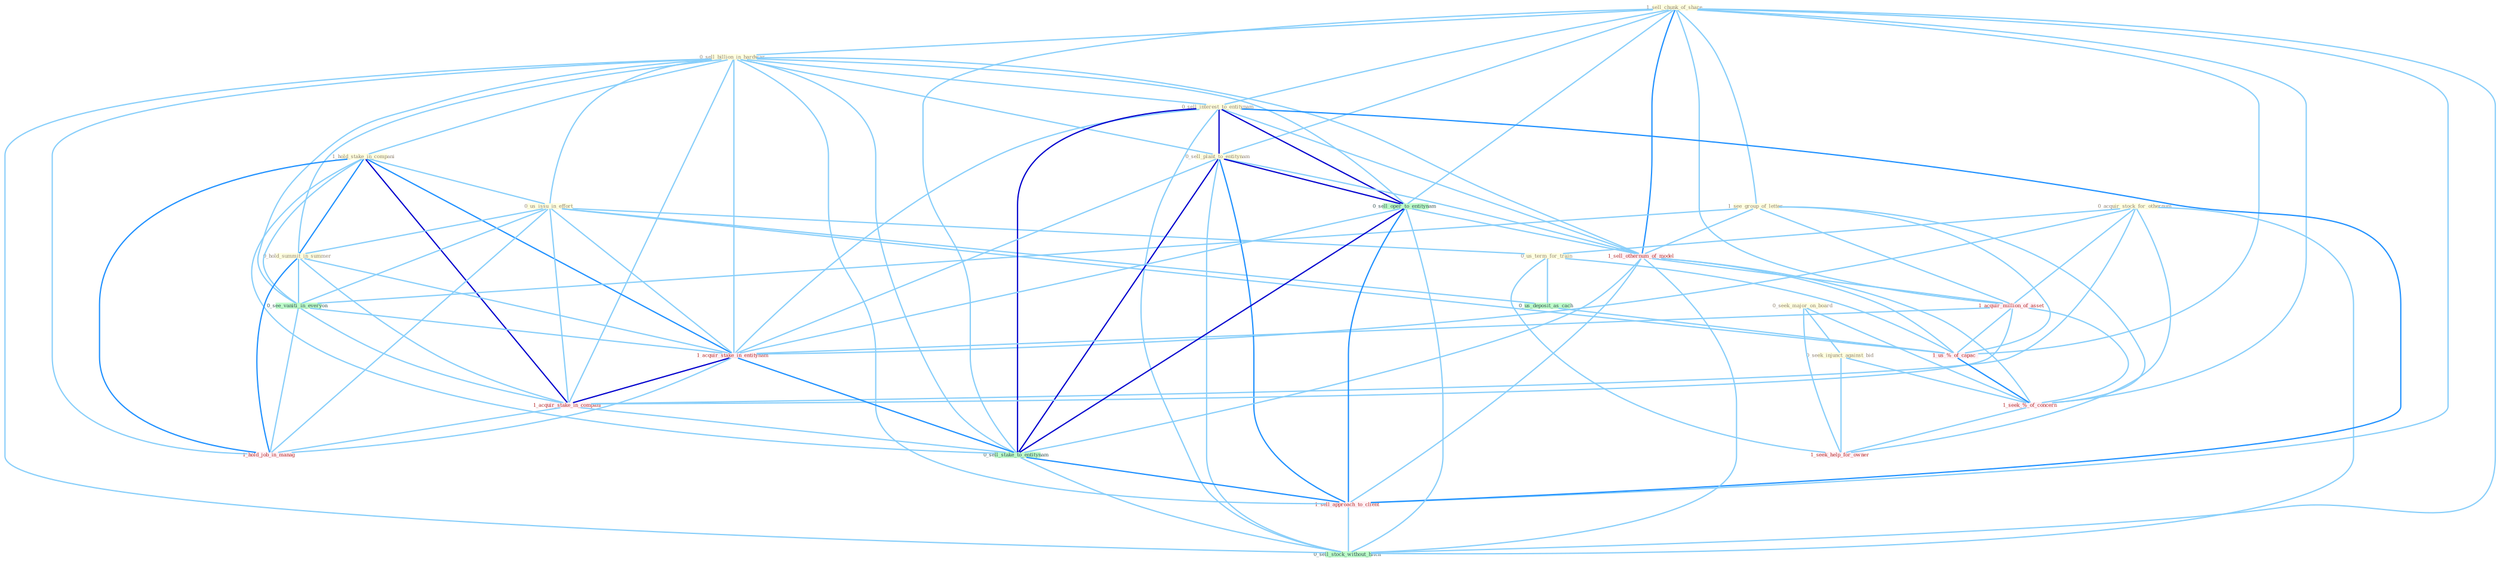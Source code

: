 Graph G{ 
    node
    [shape=polygon,style=filled,width=.5,height=.06,color="#BDFCC9",fixedsize=true,fontsize=4,
    fontcolor="#2f4f4f"];
    {node
    [color="#ffffe0", fontcolor="#8b7d6b"] "1_sell_chunk_of_share " "0_sell_billion_in_hardwar " "0_seek_major_on_board " "1_hold_stake_in_compani " "1_see_group_of_letter " "0_us_issu_in_effort " "0_acquir_stock_for_othernum " "0_us_term_for_train " "0_sell_interest_to_entitynam " "0_hold_summit_in_summer " "0_sell_plant_to_entitynam " "0_seek_injunct_against_bid "}
{node [color="#fff0f5", fontcolor="#b22222"] "1_sell_othernum_of_model " "1_acquir_million_of_asset " "1_acquir_stake_in_entitynam " "1_acquir_stake_in_compani " "1_us_%_of_capac " "1_sell_approach_to_client " "1_hold_job_in_manag " "1_seek_%_of_concern " "1_seek_help_for_owner "}
edge [color="#B0E2FF"];

	"1_sell_chunk_of_share " -- "0_sell_billion_in_hardwar " [w="1", color="#87cefa" ];
	"1_sell_chunk_of_share " -- "1_see_group_of_letter " [w="1", color="#87cefa" ];
	"1_sell_chunk_of_share " -- "0_sell_interest_to_entitynam " [w="1", color="#87cefa" ];
	"1_sell_chunk_of_share " -- "0_sell_plant_to_entitynam " [w="1", color="#87cefa" ];
	"1_sell_chunk_of_share " -- "0_sell_oper_to_entitynam " [w="1", color="#87cefa" ];
	"1_sell_chunk_of_share " -- "1_sell_othernum_of_model " [w="2", color="#1e90ff" , len=0.8];
	"1_sell_chunk_of_share " -- "1_acquir_million_of_asset " [w="1", color="#87cefa" ];
	"1_sell_chunk_of_share " -- "0_sell_stake_to_entitynam " [w="1", color="#87cefa" ];
	"1_sell_chunk_of_share " -- "1_us_%_of_capac " [w="1", color="#87cefa" ];
	"1_sell_chunk_of_share " -- "1_sell_approach_to_client " [w="1", color="#87cefa" ];
	"1_sell_chunk_of_share " -- "0_sell_stock_without_hitch " [w="1", color="#87cefa" ];
	"1_sell_chunk_of_share " -- "1_seek_%_of_concern " [w="1", color="#87cefa" ];
	"0_sell_billion_in_hardwar " -- "1_hold_stake_in_compani " [w="1", color="#87cefa" ];
	"0_sell_billion_in_hardwar " -- "0_us_issu_in_effort " [w="1", color="#87cefa" ];
	"0_sell_billion_in_hardwar " -- "0_sell_interest_to_entitynam " [w="1", color="#87cefa" ];
	"0_sell_billion_in_hardwar " -- "0_hold_summit_in_summer " [w="1", color="#87cefa" ];
	"0_sell_billion_in_hardwar " -- "0_sell_plant_to_entitynam " [w="1", color="#87cefa" ];
	"0_sell_billion_in_hardwar " -- "0_sell_oper_to_entitynam " [w="1", color="#87cefa" ];
	"0_sell_billion_in_hardwar " -- "1_sell_othernum_of_model " [w="1", color="#87cefa" ];
	"0_sell_billion_in_hardwar " -- "0_see_vaniti_in_everyon " [w="1", color="#87cefa" ];
	"0_sell_billion_in_hardwar " -- "1_acquir_stake_in_entitynam " [w="1", color="#87cefa" ];
	"0_sell_billion_in_hardwar " -- "1_acquir_stake_in_compani " [w="1", color="#87cefa" ];
	"0_sell_billion_in_hardwar " -- "0_sell_stake_to_entitynam " [w="1", color="#87cefa" ];
	"0_sell_billion_in_hardwar " -- "1_sell_approach_to_client " [w="1", color="#87cefa" ];
	"0_sell_billion_in_hardwar " -- "1_hold_job_in_manag " [w="1", color="#87cefa" ];
	"0_sell_billion_in_hardwar " -- "0_sell_stock_without_hitch " [w="1", color="#87cefa" ];
	"0_seek_major_on_board " -- "0_seek_injunct_against_bid " [w="1", color="#87cefa" ];
	"0_seek_major_on_board " -- "1_seek_%_of_concern " [w="1", color="#87cefa" ];
	"0_seek_major_on_board " -- "1_seek_help_for_owner " [w="1", color="#87cefa" ];
	"1_hold_stake_in_compani " -- "0_us_issu_in_effort " [w="1", color="#87cefa" ];
	"1_hold_stake_in_compani " -- "0_hold_summit_in_summer " [w="2", color="#1e90ff" , len=0.8];
	"1_hold_stake_in_compani " -- "0_see_vaniti_in_everyon " [w="1", color="#87cefa" ];
	"1_hold_stake_in_compani " -- "1_acquir_stake_in_entitynam " [w="2", color="#1e90ff" , len=0.8];
	"1_hold_stake_in_compani " -- "1_acquir_stake_in_compani " [w="3", color="#0000cd" , len=0.6];
	"1_hold_stake_in_compani " -- "0_sell_stake_to_entitynam " [w="1", color="#87cefa" ];
	"1_hold_stake_in_compani " -- "1_hold_job_in_manag " [w="2", color="#1e90ff" , len=0.8];
	"1_see_group_of_letter " -- "1_sell_othernum_of_model " [w="1", color="#87cefa" ];
	"1_see_group_of_letter " -- "0_see_vaniti_in_everyon " [w="1", color="#87cefa" ];
	"1_see_group_of_letter " -- "1_acquir_million_of_asset " [w="1", color="#87cefa" ];
	"1_see_group_of_letter " -- "1_us_%_of_capac " [w="1", color="#87cefa" ];
	"1_see_group_of_letter " -- "1_seek_%_of_concern " [w="1", color="#87cefa" ];
	"0_us_issu_in_effort " -- "0_us_term_for_train " [w="1", color="#87cefa" ];
	"0_us_issu_in_effort " -- "0_hold_summit_in_summer " [w="1", color="#87cefa" ];
	"0_us_issu_in_effort " -- "0_see_vaniti_in_everyon " [w="1", color="#87cefa" ];
	"0_us_issu_in_effort " -- "0_us_deposit_as_cach " [w="1", color="#87cefa" ];
	"0_us_issu_in_effort " -- "1_acquir_stake_in_entitynam " [w="1", color="#87cefa" ];
	"0_us_issu_in_effort " -- "1_acquir_stake_in_compani " [w="1", color="#87cefa" ];
	"0_us_issu_in_effort " -- "1_us_%_of_capac " [w="1", color="#87cefa" ];
	"0_us_issu_in_effort " -- "1_hold_job_in_manag " [w="1", color="#87cefa" ];
	"0_acquir_stock_for_othernum " -- "0_us_term_for_train " [w="1", color="#87cefa" ];
	"0_acquir_stock_for_othernum " -- "1_acquir_million_of_asset " [w="1", color="#87cefa" ];
	"0_acquir_stock_for_othernum " -- "1_acquir_stake_in_entitynam " [w="1", color="#87cefa" ];
	"0_acquir_stock_for_othernum " -- "1_acquir_stake_in_compani " [w="1", color="#87cefa" ];
	"0_acquir_stock_for_othernum " -- "0_sell_stock_without_hitch " [w="1", color="#87cefa" ];
	"0_acquir_stock_for_othernum " -- "1_seek_help_for_owner " [w="1", color="#87cefa" ];
	"0_us_term_for_train " -- "0_us_deposit_as_cach " [w="1", color="#87cefa" ];
	"0_us_term_for_train " -- "1_us_%_of_capac " [w="1", color="#87cefa" ];
	"0_us_term_for_train " -- "1_seek_help_for_owner " [w="1", color="#87cefa" ];
	"0_sell_interest_to_entitynam " -- "0_sell_plant_to_entitynam " [w="3", color="#0000cd" , len=0.6];
	"0_sell_interest_to_entitynam " -- "0_sell_oper_to_entitynam " [w="3", color="#0000cd" , len=0.6];
	"0_sell_interest_to_entitynam " -- "1_sell_othernum_of_model " [w="1", color="#87cefa" ];
	"0_sell_interest_to_entitynam " -- "1_acquir_stake_in_entitynam " [w="1", color="#87cefa" ];
	"0_sell_interest_to_entitynam " -- "0_sell_stake_to_entitynam " [w="3", color="#0000cd" , len=0.6];
	"0_sell_interest_to_entitynam " -- "1_sell_approach_to_client " [w="2", color="#1e90ff" , len=0.8];
	"0_sell_interest_to_entitynam " -- "0_sell_stock_without_hitch " [w="1", color="#87cefa" ];
	"0_hold_summit_in_summer " -- "0_see_vaniti_in_everyon " [w="1", color="#87cefa" ];
	"0_hold_summit_in_summer " -- "1_acquir_stake_in_entitynam " [w="1", color="#87cefa" ];
	"0_hold_summit_in_summer " -- "1_acquir_stake_in_compani " [w="1", color="#87cefa" ];
	"0_hold_summit_in_summer " -- "1_hold_job_in_manag " [w="2", color="#1e90ff" , len=0.8];
	"0_sell_plant_to_entitynam " -- "0_sell_oper_to_entitynam " [w="3", color="#0000cd" , len=0.6];
	"0_sell_plant_to_entitynam " -- "1_sell_othernum_of_model " [w="1", color="#87cefa" ];
	"0_sell_plant_to_entitynam " -- "1_acquir_stake_in_entitynam " [w="1", color="#87cefa" ];
	"0_sell_plant_to_entitynam " -- "0_sell_stake_to_entitynam " [w="3", color="#0000cd" , len=0.6];
	"0_sell_plant_to_entitynam " -- "1_sell_approach_to_client " [w="2", color="#1e90ff" , len=0.8];
	"0_sell_plant_to_entitynam " -- "0_sell_stock_without_hitch " [w="1", color="#87cefa" ];
	"0_seek_injunct_against_bid " -- "1_seek_%_of_concern " [w="1", color="#87cefa" ];
	"0_seek_injunct_against_bid " -- "1_seek_help_for_owner " [w="1", color="#87cefa" ];
	"0_sell_oper_to_entitynam " -- "1_sell_othernum_of_model " [w="1", color="#87cefa" ];
	"0_sell_oper_to_entitynam " -- "1_acquir_stake_in_entitynam " [w="1", color="#87cefa" ];
	"0_sell_oper_to_entitynam " -- "0_sell_stake_to_entitynam " [w="3", color="#0000cd" , len=0.6];
	"0_sell_oper_to_entitynam " -- "1_sell_approach_to_client " [w="2", color="#1e90ff" , len=0.8];
	"0_sell_oper_to_entitynam " -- "0_sell_stock_without_hitch " [w="1", color="#87cefa" ];
	"1_sell_othernum_of_model " -- "1_acquir_million_of_asset " [w="1", color="#87cefa" ];
	"1_sell_othernum_of_model " -- "0_sell_stake_to_entitynam " [w="1", color="#87cefa" ];
	"1_sell_othernum_of_model " -- "1_us_%_of_capac " [w="1", color="#87cefa" ];
	"1_sell_othernum_of_model " -- "1_sell_approach_to_client " [w="1", color="#87cefa" ];
	"1_sell_othernum_of_model " -- "0_sell_stock_without_hitch " [w="1", color="#87cefa" ];
	"1_sell_othernum_of_model " -- "1_seek_%_of_concern " [w="1", color="#87cefa" ];
	"0_see_vaniti_in_everyon " -- "1_acquir_stake_in_entitynam " [w="1", color="#87cefa" ];
	"0_see_vaniti_in_everyon " -- "1_acquir_stake_in_compani " [w="1", color="#87cefa" ];
	"0_see_vaniti_in_everyon " -- "1_hold_job_in_manag " [w="1", color="#87cefa" ];
	"1_acquir_million_of_asset " -- "1_acquir_stake_in_entitynam " [w="1", color="#87cefa" ];
	"1_acquir_million_of_asset " -- "1_acquir_stake_in_compani " [w="1", color="#87cefa" ];
	"1_acquir_million_of_asset " -- "1_us_%_of_capac " [w="1", color="#87cefa" ];
	"1_acquir_million_of_asset " -- "1_seek_%_of_concern " [w="1", color="#87cefa" ];
	"0_us_deposit_as_cach " -- "1_us_%_of_capac " [w="1", color="#87cefa" ];
	"1_acquir_stake_in_entitynam " -- "1_acquir_stake_in_compani " [w="3", color="#0000cd" , len=0.6];
	"1_acquir_stake_in_entitynam " -- "0_sell_stake_to_entitynam " [w="2", color="#1e90ff" , len=0.8];
	"1_acquir_stake_in_entitynam " -- "1_hold_job_in_manag " [w="1", color="#87cefa" ];
	"1_acquir_stake_in_compani " -- "0_sell_stake_to_entitynam " [w="1", color="#87cefa" ];
	"1_acquir_stake_in_compani " -- "1_hold_job_in_manag " [w="1", color="#87cefa" ];
	"0_sell_stake_to_entitynam " -- "1_sell_approach_to_client " [w="2", color="#1e90ff" , len=0.8];
	"0_sell_stake_to_entitynam " -- "0_sell_stock_without_hitch " [w="1", color="#87cefa" ];
	"1_us_%_of_capac " -- "1_seek_%_of_concern " [w="2", color="#1e90ff" , len=0.8];
	"1_sell_approach_to_client " -- "0_sell_stock_without_hitch " [w="1", color="#87cefa" ];
	"1_seek_%_of_concern " -- "1_seek_help_for_owner " [w="1", color="#87cefa" ];
}